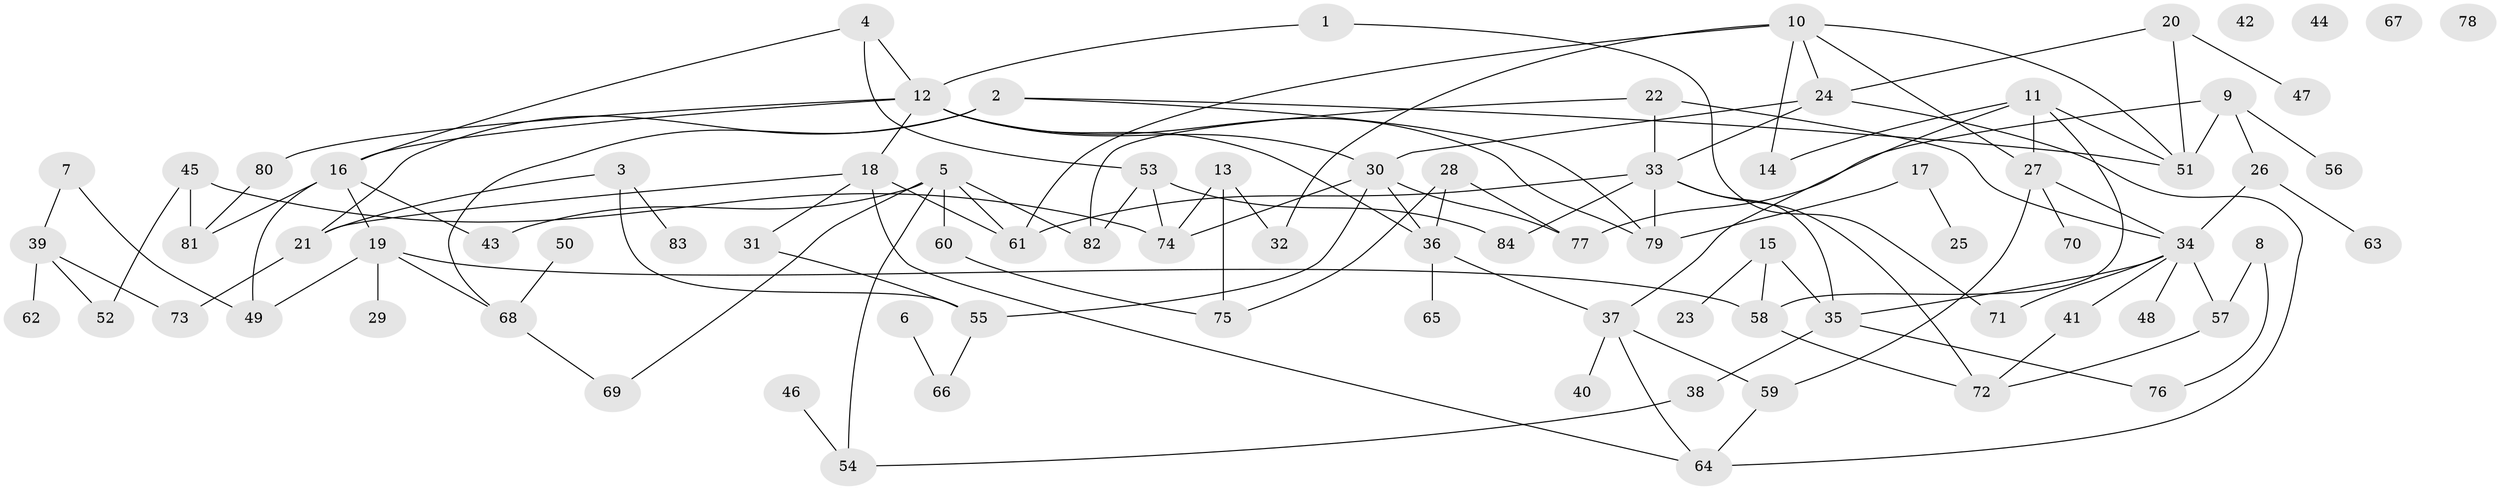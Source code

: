 // coarse degree distribution, {5: 0.09090909090909091, 2: 0.15151515151515152, 1: 0.36363636363636365, 4: 0.09090909090909091, 6: 0.06060606060606061, 0: 0.12121212121212122, 9: 0.06060606060606061, 8: 0.030303030303030304, 3: 0.030303030303030304}
// Generated by graph-tools (version 1.1) at 2025/42/03/04/25 21:42:48]
// undirected, 84 vertices, 124 edges
graph export_dot {
graph [start="1"]
  node [color=gray90,style=filled];
  1;
  2;
  3;
  4;
  5;
  6;
  7;
  8;
  9;
  10;
  11;
  12;
  13;
  14;
  15;
  16;
  17;
  18;
  19;
  20;
  21;
  22;
  23;
  24;
  25;
  26;
  27;
  28;
  29;
  30;
  31;
  32;
  33;
  34;
  35;
  36;
  37;
  38;
  39;
  40;
  41;
  42;
  43;
  44;
  45;
  46;
  47;
  48;
  49;
  50;
  51;
  52;
  53;
  54;
  55;
  56;
  57;
  58;
  59;
  60;
  61;
  62;
  63;
  64;
  65;
  66;
  67;
  68;
  69;
  70;
  71;
  72;
  73;
  74;
  75;
  76;
  77;
  78;
  79;
  80;
  81;
  82;
  83;
  84;
  1 -- 12;
  1 -- 71;
  2 -- 21;
  2 -- 51;
  2 -- 68;
  2 -- 79;
  3 -- 21;
  3 -- 55;
  3 -- 83;
  4 -- 12;
  4 -- 16;
  4 -- 53;
  5 -- 43;
  5 -- 54;
  5 -- 60;
  5 -- 61;
  5 -- 69;
  5 -- 82;
  6 -- 66;
  7 -- 39;
  7 -- 49;
  8 -- 57;
  8 -- 76;
  9 -- 26;
  9 -- 51;
  9 -- 56;
  9 -- 77;
  10 -- 14;
  10 -- 24;
  10 -- 27;
  10 -- 32;
  10 -- 51;
  10 -- 61;
  11 -- 14;
  11 -- 27;
  11 -- 37;
  11 -- 51;
  11 -- 58;
  12 -- 16;
  12 -- 18;
  12 -- 30;
  12 -- 36;
  12 -- 79;
  12 -- 80;
  13 -- 32;
  13 -- 74;
  13 -- 75;
  15 -- 23;
  15 -- 35;
  15 -- 58;
  16 -- 19;
  16 -- 43;
  16 -- 49;
  16 -- 81;
  17 -- 25;
  17 -- 79;
  18 -- 21;
  18 -- 31;
  18 -- 61;
  18 -- 64;
  19 -- 29;
  19 -- 49;
  19 -- 58;
  19 -- 68;
  20 -- 24;
  20 -- 47;
  20 -- 51;
  21 -- 73;
  22 -- 33;
  22 -- 34;
  22 -- 82;
  24 -- 30;
  24 -- 33;
  24 -- 64;
  26 -- 34;
  26 -- 63;
  27 -- 34;
  27 -- 59;
  27 -- 70;
  28 -- 36;
  28 -- 75;
  28 -- 77;
  30 -- 36;
  30 -- 55;
  30 -- 74;
  30 -- 77;
  31 -- 55;
  33 -- 35;
  33 -- 61;
  33 -- 72;
  33 -- 79;
  33 -- 84;
  34 -- 35;
  34 -- 41;
  34 -- 48;
  34 -- 57;
  34 -- 71;
  35 -- 38;
  35 -- 76;
  36 -- 37;
  36 -- 65;
  37 -- 40;
  37 -- 59;
  37 -- 64;
  38 -- 54;
  39 -- 52;
  39 -- 62;
  39 -- 73;
  41 -- 72;
  45 -- 52;
  45 -- 74;
  45 -- 81;
  46 -- 54;
  50 -- 68;
  53 -- 74;
  53 -- 82;
  53 -- 84;
  55 -- 66;
  57 -- 72;
  58 -- 72;
  59 -- 64;
  60 -- 75;
  68 -- 69;
  80 -- 81;
}
